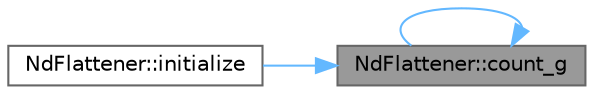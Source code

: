 digraph "NdFlattener::count_g"
{
 // LATEX_PDF_SIZE
  bgcolor="transparent";
  edge [fontname=Helvetica,fontsize=10,labelfontname=Helvetica,labelfontsize=10];
  node [fontname=Helvetica,fontsize=10,shape=box,height=0.2,width=0.4];
  rankdir="RL";
  Node1 [id="Node000001",label="NdFlattener::count_g",height=0.2,width=0.4,color="gray40", fillcolor="grey60", style="filled", fontcolor="black",tooltip="Count the distributed flatteners' numbers of nodes, and set nNodes."];
  Node1 -> Node1 [id="edge1_Node000001_Node000001",dir="back",color="steelblue1",style="solid",tooltip=" "];
  Node1 -> Node2 [id="edge2_Node000001_Node000002",dir="back",color="steelblue1",style="solid",tooltip=" "];
  Node2 [id="Node000002",label="NdFlattener::initialize",height=0.2,width=0.4,color="grey40", fillcolor="white", style="filled",URL="$classNdFlattener.html#a5a64310f9e1fd68ce6713175dd218150",tooltip="Initialize a flattener with K indices by combining distributed flatteners with (K-1) indices each."];
}
